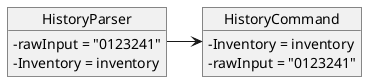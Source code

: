 @startuml
skinparam classAttributeIconSize 0
object HistoryParser{
    - rawInput = "0123241"
    - Inventory = inventory
}
object HistoryCommand{
    - Inventory = inventory
    - rawInput = "0123241"
}
HistoryParser -> HistoryCommand
@enduml
